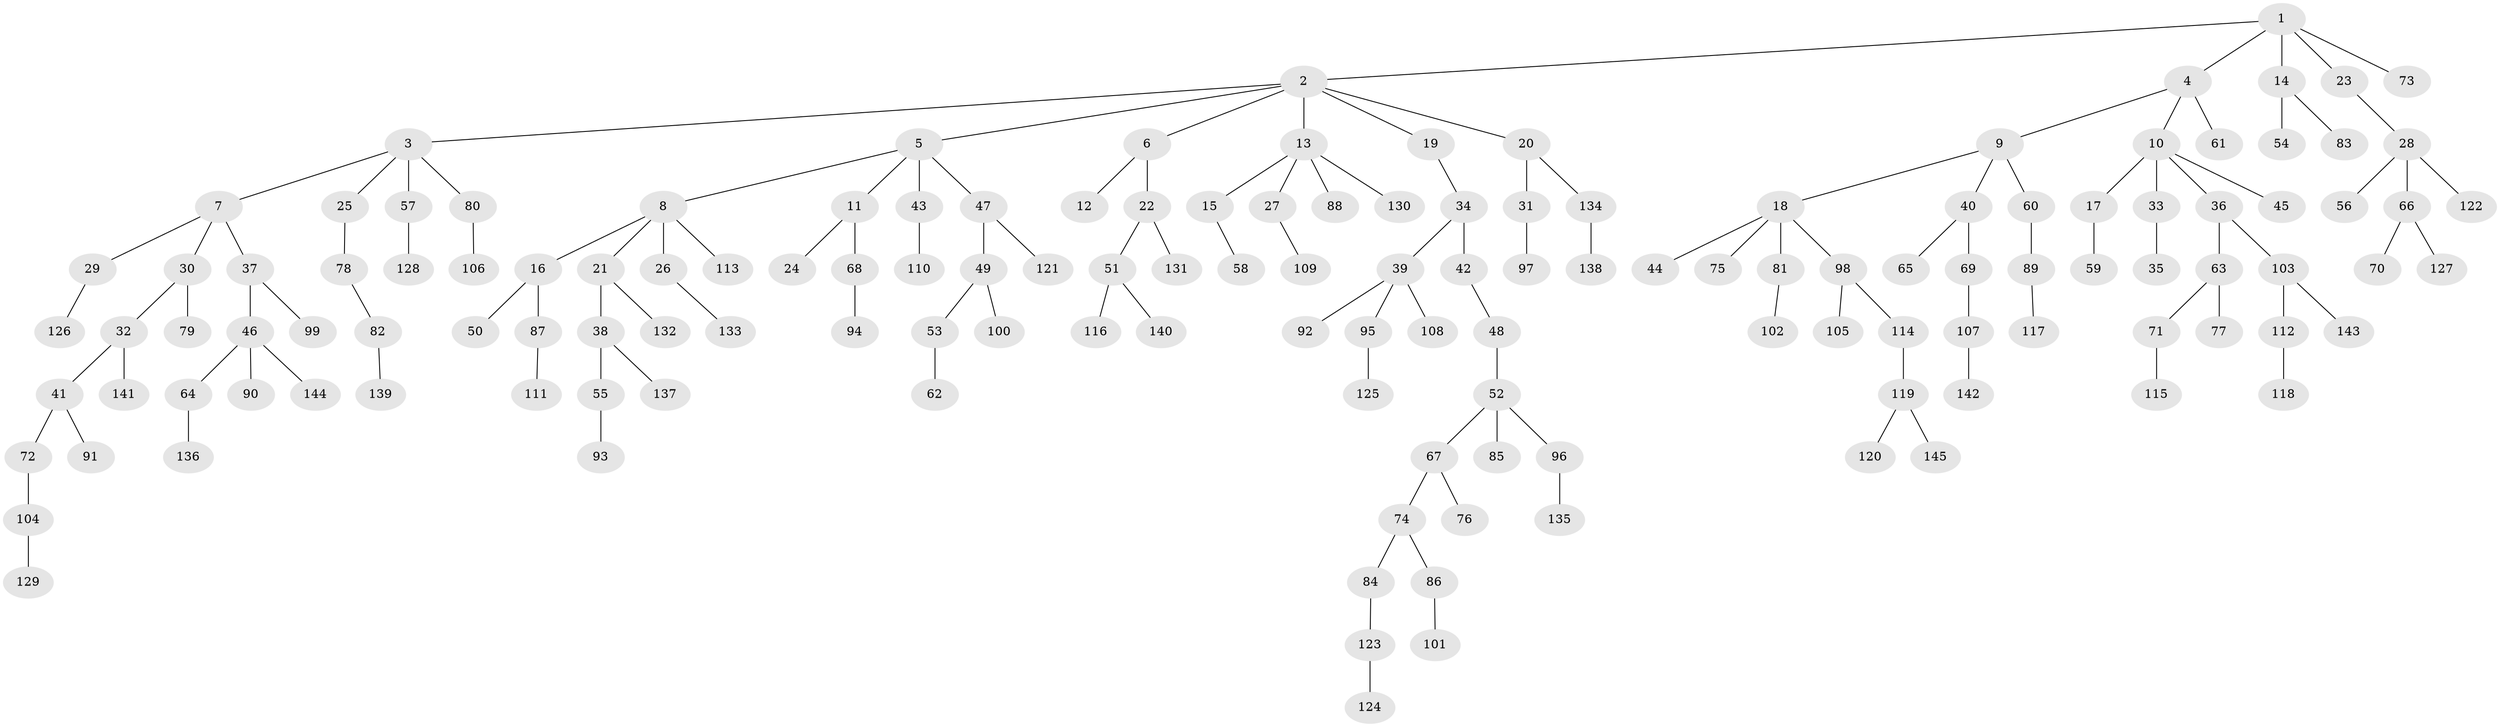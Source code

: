 // Generated by graph-tools (version 1.1) at 2025/02/03/09/25 03:02:28]
// undirected, 145 vertices, 144 edges
graph export_dot {
graph [start="1"]
  node [color=gray90,style=filled];
  1;
  2;
  3;
  4;
  5;
  6;
  7;
  8;
  9;
  10;
  11;
  12;
  13;
  14;
  15;
  16;
  17;
  18;
  19;
  20;
  21;
  22;
  23;
  24;
  25;
  26;
  27;
  28;
  29;
  30;
  31;
  32;
  33;
  34;
  35;
  36;
  37;
  38;
  39;
  40;
  41;
  42;
  43;
  44;
  45;
  46;
  47;
  48;
  49;
  50;
  51;
  52;
  53;
  54;
  55;
  56;
  57;
  58;
  59;
  60;
  61;
  62;
  63;
  64;
  65;
  66;
  67;
  68;
  69;
  70;
  71;
  72;
  73;
  74;
  75;
  76;
  77;
  78;
  79;
  80;
  81;
  82;
  83;
  84;
  85;
  86;
  87;
  88;
  89;
  90;
  91;
  92;
  93;
  94;
  95;
  96;
  97;
  98;
  99;
  100;
  101;
  102;
  103;
  104;
  105;
  106;
  107;
  108;
  109;
  110;
  111;
  112;
  113;
  114;
  115;
  116;
  117;
  118;
  119;
  120;
  121;
  122;
  123;
  124;
  125;
  126;
  127;
  128;
  129;
  130;
  131;
  132;
  133;
  134;
  135;
  136;
  137;
  138;
  139;
  140;
  141;
  142;
  143;
  144;
  145;
  1 -- 2;
  1 -- 4;
  1 -- 14;
  1 -- 23;
  1 -- 73;
  2 -- 3;
  2 -- 5;
  2 -- 6;
  2 -- 13;
  2 -- 19;
  2 -- 20;
  3 -- 7;
  3 -- 25;
  3 -- 57;
  3 -- 80;
  4 -- 9;
  4 -- 10;
  4 -- 61;
  5 -- 8;
  5 -- 11;
  5 -- 43;
  5 -- 47;
  6 -- 12;
  6 -- 22;
  7 -- 29;
  7 -- 30;
  7 -- 37;
  8 -- 16;
  8 -- 21;
  8 -- 26;
  8 -- 113;
  9 -- 18;
  9 -- 40;
  9 -- 60;
  10 -- 17;
  10 -- 33;
  10 -- 36;
  10 -- 45;
  11 -- 24;
  11 -- 68;
  13 -- 15;
  13 -- 27;
  13 -- 88;
  13 -- 130;
  14 -- 54;
  14 -- 83;
  15 -- 58;
  16 -- 50;
  16 -- 87;
  17 -- 59;
  18 -- 44;
  18 -- 75;
  18 -- 81;
  18 -- 98;
  19 -- 34;
  20 -- 31;
  20 -- 134;
  21 -- 38;
  21 -- 132;
  22 -- 51;
  22 -- 131;
  23 -- 28;
  25 -- 78;
  26 -- 133;
  27 -- 109;
  28 -- 56;
  28 -- 66;
  28 -- 122;
  29 -- 126;
  30 -- 32;
  30 -- 79;
  31 -- 97;
  32 -- 41;
  32 -- 141;
  33 -- 35;
  34 -- 39;
  34 -- 42;
  36 -- 63;
  36 -- 103;
  37 -- 46;
  37 -- 99;
  38 -- 55;
  38 -- 137;
  39 -- 92;
  39 -- 95;
  39 -- 108;
  40 -- 65;
  40 -- 69;
  41 -- 72;
  41 -- 91;
  42 -- 48;
  43 -- 110;
  46 -- 64;
  46 -- 90;
  46 -- 144;
  47 -- 49;
  47 -- 121;
  48 -- 52;
  49 -- 53;
  49 -- 100;
  51 -- 116;
  51 -- 140;
  52 -- 67;
  52 -- 85;
  52 -- 96;
  53 -- 62;
  55 -- 93;
  57 -- 128;
  60 -- 89;
  63 -- 71;
  63 -- 77;
  64 -- 136;
  66 -- 70;
  66 -- 127;
  67 -- 74;
  67 -- 76;
  68 -- 94;
  69 -- 107;
  71 -- 115;
  72 -- 104;
  74 -- 84;
  74 -- 86;
  78 -- 82;
  80 -- 106;
  81 -- 102;
  82 -- 139;
  84 -- 123;
  86 -- 101;
  87 -- 111;
  89 -- 117;
  95 -- 125;
  96 -- 135;
  98 -- 105;
  98 -- 114;
  103 -- 112;
  103 -- 143;
  104 -- 129;
  107 -- 142;
  112 -- 118;
  114 -- 119;
  119 -- 120;
  119 -- 145;
  123 -- 124;
  134 -- 138;
}
